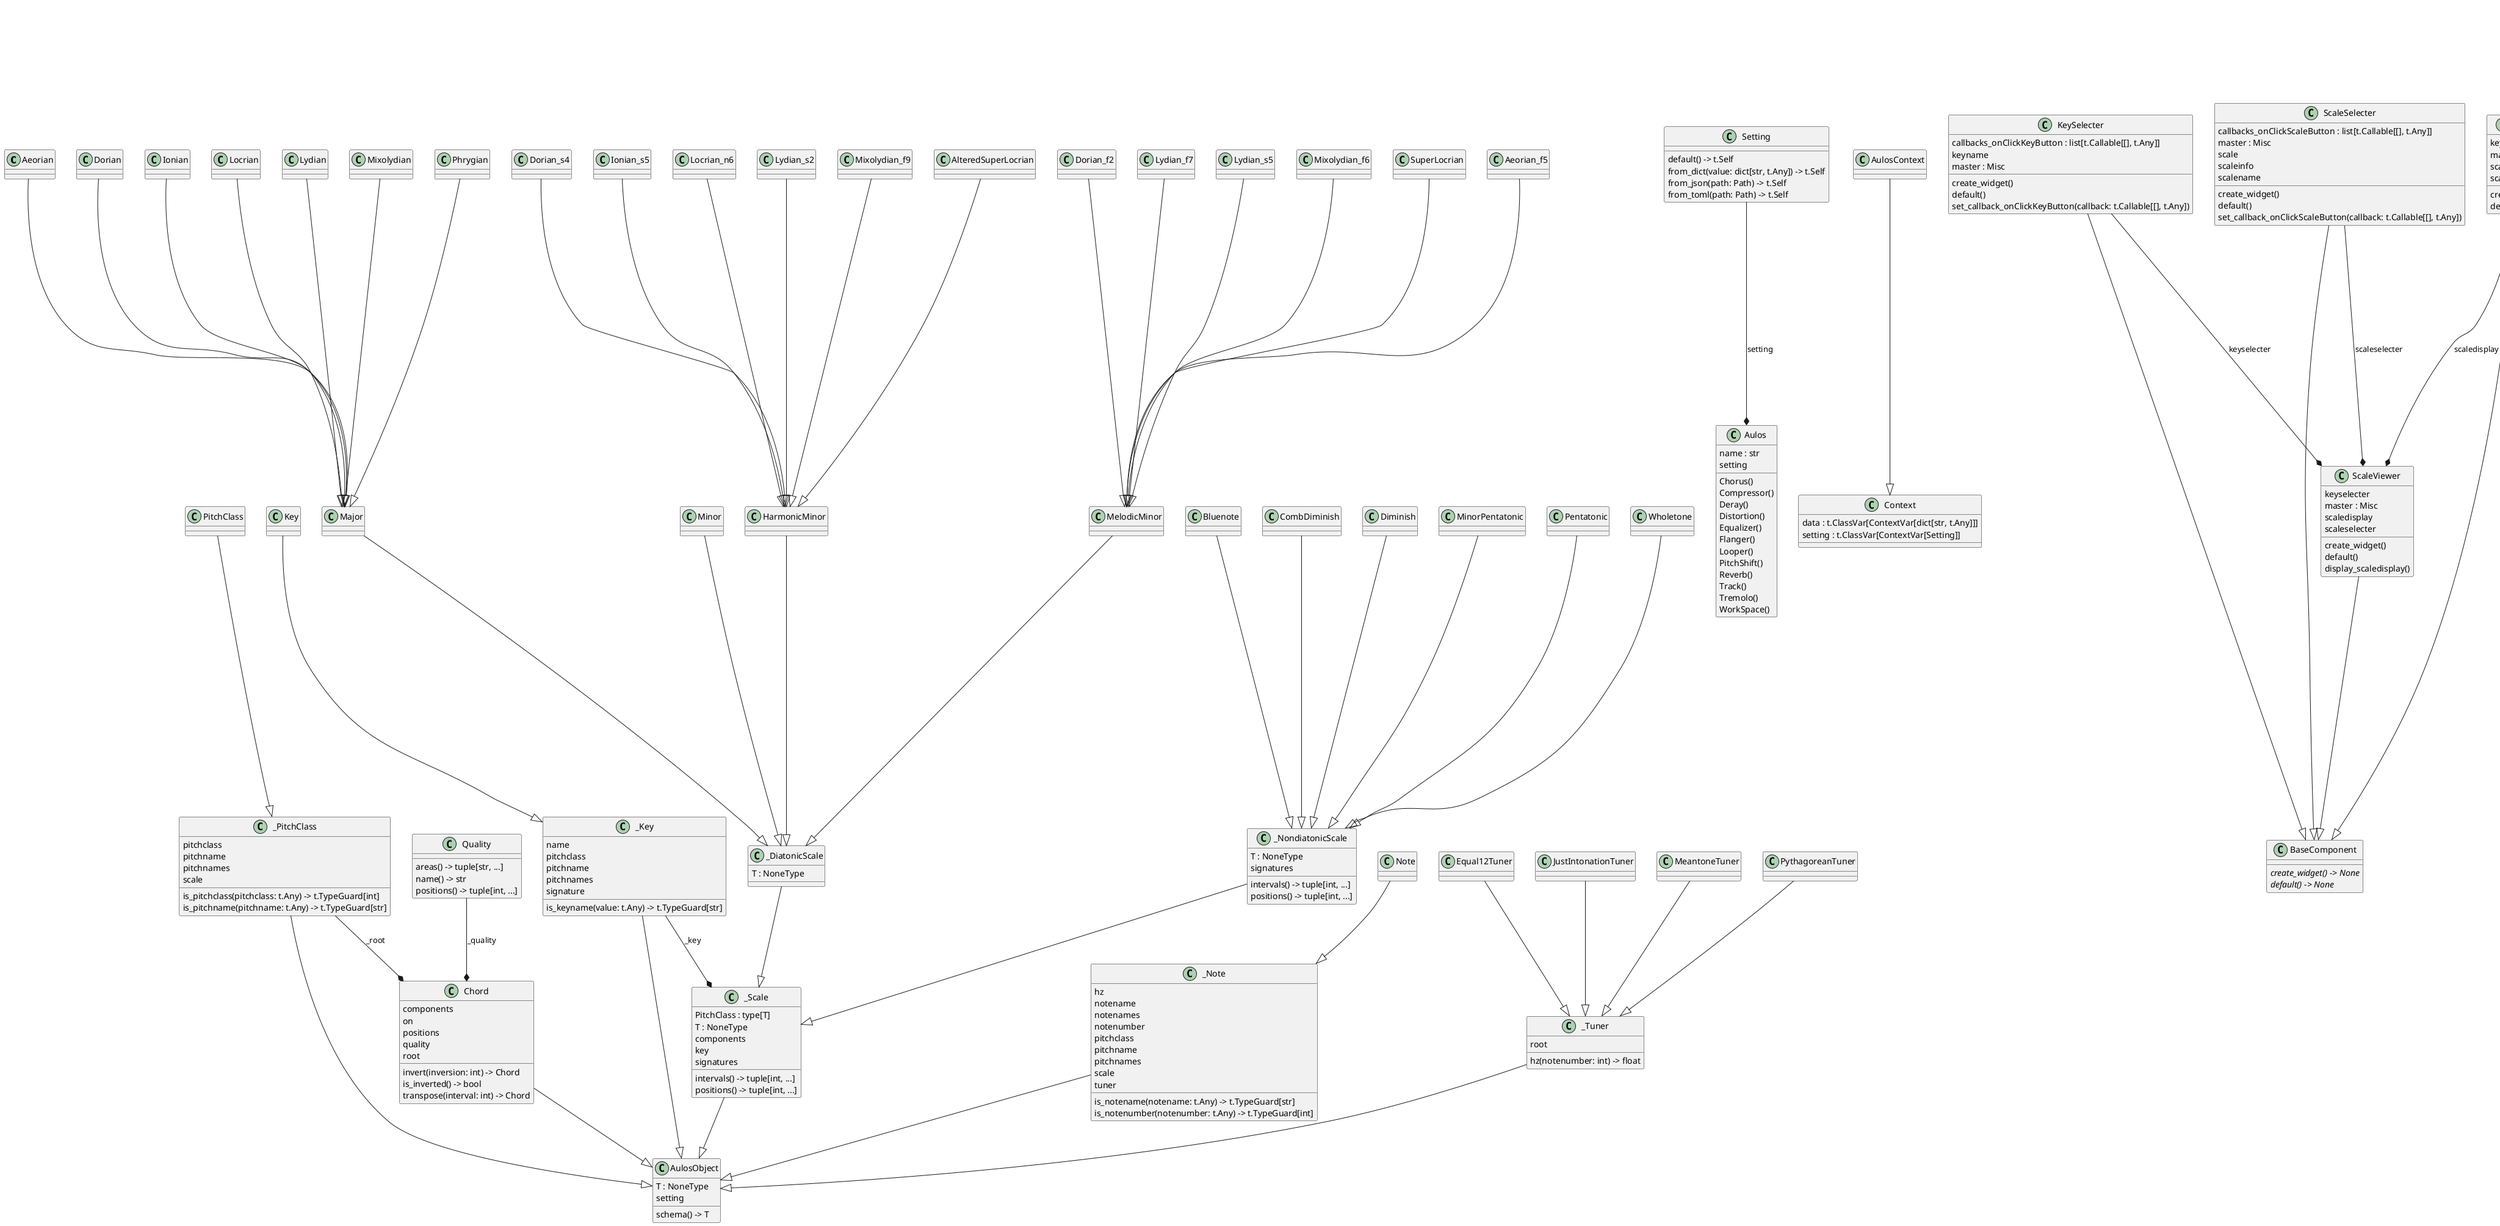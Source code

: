 @startuml classes
set namespaceSeparator none
class "Aeorian" as aulos.TET12.scale.Aeorian {
}
class "Aeorian_f5" as aulos.TET12.scale.Aeorian_f5 {
}
class "AlteredSuperLocrian" as aulos.TET12.scale.AlteredSuperLocrian {
}
class "Aulos" as aulos.utils.aulos.Aulos {
  name : str
  setting
  Chorus()
  Compressor()
  Deray()
  Distortion()
  Equalizer()
  Flanger()
  Looper()
  PitchShift()
  Reverb()
  Track()
  Tremolo()
  WorkSpace()
}
class "AulosContext" as aulos.utils.context.AulosContext {
}
class "AulosObject" as aulos._core.object.AulosObject {
  T : NoneType
  setting
  schema() -> T
}
class "BaseComponent" as aulos.ui.components.base.BaseComponent {
  {abstract}create_widget() -> None
  {abstract}default() -> None
}
class "Bluenote" as aulos.TET12.scale.Bluenote {
}
class "Chord" as aulos.chord.chord.Chord {
  components
  on
  positions
  quality
  root
  invert(inversion: int) -> Chord
  is_inverted() -> bool
  transpose(interval: int) -> Chord
}
class "CombDiminish" as aulos.TET12.scale.CombDiminish {
}
class "Context" as aulos._core.framework.context.Context {
  data : t.ClassVar[ContextVar[dict[str, t.Any]]]
  setting : t.ClassVar[ContextVar[Setting]]
}
class "Diminish" as aulos.TET12.scale.Diminish {
}
class "Dorian" as aulos.TET12.scale.Dorian {
}
class "Dorian_f2" as aulos.TET12.scale.Dorian_f2 {
}
class "Dorian_s4" as aulos.TET12.scale.Dorian_s4 {
}
class "Equal12Tuner" as aulos.TET12.tuner.Equal12Tuner {
}
class "HarmonicMinor" as aulos.TET12.scale.HarmonicMinor {
}
class "Ionian" as aulos.TET12.scale.Ionian {
}
class "Ionian_s5" as aulos.TET12.scale.Ionian_s5 {
}
class "JustIntonationTuner" as aulos.TET12.tuner.JustIntonationTuner {
}
class "Key" as aulos.TET12.note.Key {
}
class "KeySchema" as aulos.note.schemas.key.KeySchema {
  accidental : int
  keynames
  pitchclass
  ensure_valid_keyname(keyname: str) -> None
  generate_key_signatures(keyname: str) -> tuple[int, ...]
  is_keyname(value: t.Any) -> t.TypeGuard[str]
  validate() -> None
}
class "KeySelecter" as aulos.ui.components.selecter.keyselecter.KeySelecter {
  callbacks_onClickKeyButton : list[t.Callable[[], t.Any]]
  keyname
  master : Misc
  create_widget()
  default()
  set_callback_onClickKeyButton(callback: t.Callable[[], t.Any])
}
class "Locrian" as aulos.TET12.scale.Locrian {
}
class "Locrian_n6" as aulos.TET12.scale.Locrian_n6 {
}
class "Lydian" as aulos.TET12.scale.Lydian {
}
class "Lydian_f7" as aulos.TET12.scale.Lydian_f7 {
}
class "Lydian_s2" as aulos.TET12.scale.Lydian_s2 {
}
class "Lydian_s5" as aulos.TET12.scale.Lydian_s5 {
}
class "Major" as aulos.TET12.scale.Major {
}
class "MeantoneTuner" as aulos.TET12.tuner.MeantoneTuner {
}
class "MelodicMinor" as aulos.TET12.scale.MelodicMinor {
}
class "Minor" as aulos.TET12.scale.Minor {
}
class "MinorPentatonic" as aulos.TET12.scale.MinorPentatonic {
}
class "Mixolydian" as aulos.TET12.scale.Mixolydian {
}
class "Mixolydian_f6" as aulos.TET12.scale.Mixolydian_f6 {
}
class "Mixolydian_f9" as aulos.TET12.scale.Mixolydian_f9 {
}
class "Note" as aulos.TET12.note.Note {
}
class "NoteSchema" as aulos.note.schemas.note.NoteSchema {
  name2number : dict[str, int]
  notenames
  notenumbers
  number2name : dict[int, tuple[str | None]]
  pitchclass
  reference_notenumber : int
  reference_octave : int
  symbols_notenumber : tuple[int, ...]
  symbols_octave : tuple[str, ...]
  convert_notename_to_notenumber(notename: str) -> int
  convert_notename_to_pitchname(notename: str) -> str
  convert_notenumber_to_notename(notenumber: int, accidental: int) -> str | None
  convert_notenumber_to_notenames(notenumber: int) -> tuple[str | None, ...]
  convert_notenumber_to_pitchclass(notenumber: int) -> int
  convert_pitchclass_to_notenumber(pitchclass: int, octave: int) -> int
  convert_pitchname_to_notename(pitchname: str, octave: int) -> str
  count_accidental(notename: str) -> int
  ensure_valid_notename(notename: str) -> None
  ensure_valid_notenumber(notenumber: int) -> None
  initialize() -> None
  is_notename(value: t.Any) -> t.TypeGuard[str]
  is_notenumber(value: t.Any) -> t.TypeGuard[int]
  validate() -> None
}
class "Pentatonic" as aulos.TET12.scale.Pentatonic {
}
class "Phrygian" as aulos.TET12.scale.Phrygian {
}
class "PitchClass" as aulos.TET12.note.PitchClass {
}
class "PitchClassSchema" as aulos.note.schemas.pitchclass.PitchClassSchema {
  accidental : int
  cardinality : int
  class2name : dict[int, tuple[str | None, ...]]
  intervals : tuple[int, ...]
  name2class : dict[str, int]
  pitchclasses
  pitchnames
  positions : tuple[int, ...]
  symbols_accidental : tuple[str, ...]
  symbols_pitchclass : tuple[str, ...]
  convert_pitchclass_to_pitchname(pitchclass: int, accidental: int) -> str | None
  convert_pitchclass_to_pitchnames(pitchclass: int) -> tuple[str | None, ...]
  convert_pitchclass_to_symbol(pitchclass: int) -> str | None
  convert_pitchname_to_picthclass(pitchname: str) -> int
  convert_pitchname_to_symbol(pitchname: str) -> str
  count_accidental(pitchname: str) -> int
  ensure_valid_accidental(accidental: int) -> None
  ensure_valid_pitchclass(pitchclass: int) -> None
  ensure_valid_pitchname(pitchname: str) -> None
  find_pitchname(value: str) -> str | None
  initialize() -> None
  is_pitchclass(value: t.Any) -> t.TypeGuard[int]
  is_pitchname(value: t.Any) -> t.TypeGuard[str]
  is_symbol(value: t.Any) -> t.TypeGuard[str]
  validate() -> None
}
class "PythagoreanTuner" as aulos.TET12.tuner.PythagoreanTuner {
}
class "Quality" as aulos.chord.quality.Quality {
  areas() -> tuple[str, ...]
  name() -> str
  positions() -> tuple[int, ...]
}
class "ScaleSchema" as aulos.scale.schemas.scale.ScaleSchema {
  pitchclass
  generate_scale_signatures(intervals: tuple[int, ...]) -> tuple[int, ...]
}
class "ScaleSelecter" as aulos.ui.components.selecter.scaleselecter.ScaleSelecter {
  callbacks_onClickScaleButton : list[t.Callable[[], t.Any]]
  master : Misc
  scale
  scaleinfo
  scalename
  create_widget()
  default()
  set_callback_onClickScaleButton(callback: t.Callable[[], t.Any])
}
class "ScaleViewer" as aulos.ui.components.scaleviewer.ScaleViewer {
  keyselecter
  master : Misc
  scaledisplay
  scaleselecter
  create_widget()
  default()
  display_scaledisplay()
}
class "Schema" as aulos._core.schema.Schema {
  initialize() -> None
  validate() -> None
}
class "Setting" as aulos._core.setting.Setting {
  default() -> t.Self
  from_dict(value: dict[str, t.Any]) -> t.Self
  from_json(path: Path) -> t.Self
  from_toml(path: Path) -> t.Self
}
class "SuperLocrian" as aulos.TET12.scale.SuperLocrian {
}
class "TunerSchema" as aulos.tuner.schemas.tuner.TunerSchema {
  note
  pitchclass
  reference_notenumber : int
  validate() -> None
}
class "Wholetone" as aulos.TET12.scale.Wholetone {
}
class "_DiatonicScale" as aulos.scale.diatonic._DiatonicScale {
  T : NoneType
}
class "_Display" as aulos.ui.components.scaleviewer._Display {
  keyname
  master : Misc
  scaleinfo
  scalename
  create_widget()
  default()
}
class "_Key" as aulos.note.key._Key {
  name
  pitchclass
  pitchname
  pitchnames
  signature
  is_keyname(value: t.Any) -> t.TypeGuard[str]
}
class "_NondiatonicScale" as aulos.scale.diatonic._NondiatonicScale {
  T : NoneType
  signatures
  intervals() -> tuple[int, ...]
  positions() -> tuple[int, ...]
}
class "_Note" as aulos.note.note._Note {
  hz
  notename
  notenames
  notenumber
  pitchclass
  pitchname
  pitchnames
  scale
  tuner
  is_notename(notename: t.Any) -> t.TypeGuard[str]
  is_notenumber(notenumber: t.Any) -> t.TypeGuard[int]
}
class "_PitchClass" as aulos.note.pitchclass._PitchClass {
  pitchclass
  pitchname
  pitchnames
  scale
  is_pitchclass(pitchclass: t.Any) -> t.TypeGuard[int]
  is_pitchname(pitchname: t.Any) -> t.TypeGuard[str]
}
class "_Scale" as aulos.scale.scale._Scale {
  PitchClass : type[T]
  T : NoneType
  components
  key
  signatures
  intervals() -> tuple[int, ...]
  positions() -> tuple[int, ...]
}
class "_Tuner" as aulos.tuner.tuner._Tuner {
  root
  hz(notenumber: int) -> float
}
aulos.TET12.note.Key --|> aulos.note.key._Key
aulos.TET12.note.Note --|> aulos.note.note._Note
aulos.TET12.note.PitchClass --|> aulos.note.pitchclass._PitchClass
aulos.TET12.scale.Aeorian --|> aulos.TET12.scale.Major
aulos.TET12.scale.Aeorian_f5 --|> aulos.TET12.scale.MelodicMinor
aulos.TET12.scale.AlteredSuperLocrian --|> aulos.TET12.scale.HarmonicMinor
aulos.TET12.scale.Bluenote --|> aulos.scale.diatonic._NondiatonicScale
aulos.TET12.scale.CombDiminish --|> aulos.scale.diatonic._NondiatonicScale
aulos.TET12.scale.Diminish --|> aulos.scale.diatonic._NondiatonicScale
aulos.TET12.scale.Dorian --|> aulos.TET12.scale.Major
aulos.TET12.scale.Dorian_f2 --|> aulos.TET12.scale.MelodicMinor
aulos.TET12.scale.Dorian_s4 --|> aulos.TET12.scale.HarmonicMinor
aulos.TET12.scale.HarmonicMinor --|> aulos.scale.diatonic._DiatonicScale
aulos.TET12.scale.Ionian --|> aulos.TET12.scale.Major
aulos.TET12.scale.Ionian_s5 --|> aulos.TET12.scale.HarmonicMinor
aulos.TET12.scale.Locrian --|> aulos.TET12.scale.Major
aulos.TET12.scale.Locrian_n6 --|> aulos.TET12.scale.HarmonicMinor
aulos.TET12.scale.Lydian --|> aulos.TET12.scale.Major
aulos.TET12.scale.Lydian_f7 --|> aulos.TET12.scale.MelodicMinor
aulos.TET12.scale.Lydian_s2 --|> aulos.TET12.scale.HarmonicMinor
aulos.TET12.scale.Lydian_s5 --|> aulos.TET12.scale.MelodicMinor
aulos.TET12.scale.Major --|> aulos.scale.diatonic._DiatonicScale
aulos.TET12.scale.MelodicMinor --|> aulos.scale.diatonic._DiatonicScale
aulos.TET12.scale.Minor --|> aulos.scale.diatonic._DiatonicScale
aulos.TET12.scale.MinorPentatonic --|> aulos.scale.diatonic._NondiatonicScale
aulos.TET12.scale.Mixolydian --|> aulos.TET12.scale.Major
aulos.TET12.scale.Mixolydian_f6 --|> aulos.TET12.scale.MelodicMinor
aulos.TET12.scale.Mixolydian_f9 --|> aulos.TET12.scale.HarmonicMinor
aulos.TET12.scale.Pentatonic --|> aulos.scale.diatonic._NondiatonicScale
aulos.TET12.scale.Phrygian --|> aulos.TET12.scale.Major
aulos.TET12.scale.SuperLocrian --|> aulos.TET12.scale.MelodicMinor
aulos.TET12.scale.Wholetone --|> aulos.scale.diatonic._NondiatonicScale
aulos.TET12.tuner.Equal12Tuner --|> aulos.tuner.tuner._Tuner
aulos.TET12.tuner.JustIntonationTuner --|> aulos.tuner.tuner._Tuner
aulos.TET12.tuner.MeantoneTuner --|> aulos.tuner.tuner._Tuner
aulos.TET12.tuner.PythagoreanTuner --|> aulos.tuner.tuner._Tuner
aulos.chord.chord.Chord --|> aulos._core.object.AulosObject
aulos.note.key._Key --|> aulos._core.object.AulosObject
aulos.note.note._Note --|> aulos._core.object.AulosObject
aulos.note.pitchclass._PitchClass --|> aulos._core.object.AulosObject
aulos.note.schemas.key.KeySchema --|> aulos._core.schema.Schema
aulos.note.schemas.note.NoteSchema --|> aulos._core.schema.Schema
aulos.note.schemas.pitchclass.PitchClassSchema --|> aulos._core.schema.Schema
aulos.scale.diatonic._DiatonicScale --|> aulos.scale.scale._Scale
aulos.scale.diatonic._NondiatonicScale --|> aulos.scale.scale._Scale
aulos.scale.scale._Scale --|> aulos._core.object.AulosObject
aulos.scale.schemas.scale.ScaleSchema --|> aulos._core.schema.Schema
aulos.tuner.schemas.tuner.TunerSchema --|> aulos._core.schema.Schema
aulos.tuner.tuner._Tuner --|> aulos._core.object.AulosObject
aulos.ui.components.scaleviewer.ScaleViewer --|> aulos.ui.components.base.BaseComponent
aulos.ui.components.scaleviewer._Display --|> aulos.ui.components.base.BaseComponent
aulos.ui.components.selecter.keyselecter.KeySelecter --|> aulos.ui.components.base.BaseComponent
aulos.ui.components.selecter.scaleselecter.ScaleSelecter --|> aulos.ui.components.base.BaseComponent
aulos.utils.context.AulosContext --|> aulos._core.framework.context.Context
aulos._core.setting.Setting --* aulos.utils.aulos.Aulos : setting
aulos.chord.quality.Quality --* aulos.chord.chord.Chord : _quality
aulos.note.key._Key --* aulos.scale.scale._Scale : _key
aulos.note.pitchclass._PitchClass --* aulos.chord.chord.Chord : _root
aulos.note.schemas.note.NoteSchema --* aulos.tuner.schemas.tuner.TunerSchema : note
aulos.note.schemas.pitchclass.PitchClassSchema --* aulos.note.schemas.key.KeySchema : pitchclass
aulos.note.schemas.pitchclass.PitchClassSchema --* aulos.note.schemas.note.NoteSchema : pitchclass
aulos.note.schemas.pitchclass.PitchClassSchema --* aulos.scale.schemas.scale.ScaleSchema : pitchclass
aulos.note.schemas.pitchclass.PitchClassSchema --* aulos.tuner.schemas.tuner.TunerSchema : pitchclass
aulos.ui.components.scaleviewer._Display --* aulos.ui.components.scaleviewer.ScaleViewer : scaledisplay
aulos.ui.components.selecter.keyselecter.KeySelecter --* aulos.ui.components.scaleviewer.ScaleViewer : keyselecter
aulos.ui.components.selecter.scaleselecter.ScaleSelecter --* aulos.ui.components.scaleviewer.ScaleViewer : scaleselecter
@enduml
